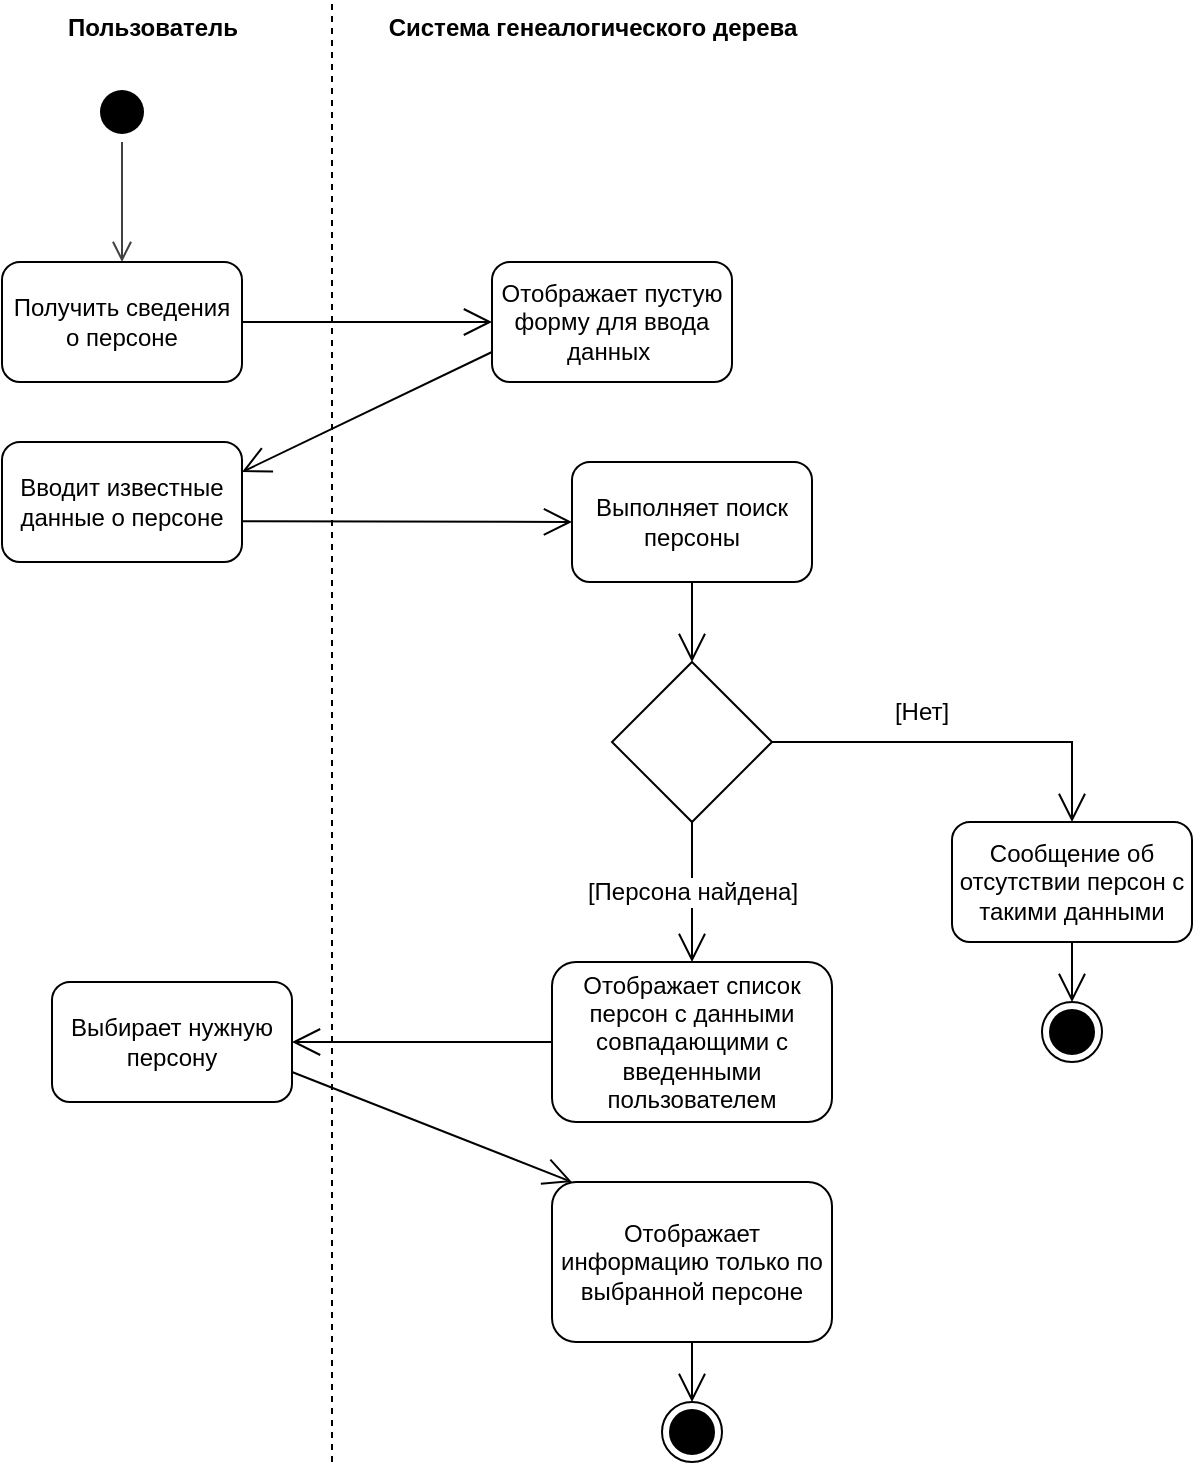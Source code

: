 <mxfile version="27.0.5">
  <diagram name="Страница — 1" id="D7yGDPZh43WwIp_CKNKW">
    <mxGraphModel dx="1186" dy="755" grid="1" gridSize="10" guides="1" tooltips="1" connect="1" arrows="1" fold="1" page="1" pageScale="1" pageWidth="1100" pageHeight="850" math="0" shadow="0">
      <root>
        <mxCell id="0" />
        <mxCell id="1" parent="0" />
        <mxCell id="RAt86igsW2J8RpWUPt7G-1" value="" style="endArrow=none;dashed=1;html=1;rounded=0;" edge="1" parent="1">
          <mxGeometry width="50" height="50" relative="1" as="geometry">
            <mxPoint x="410" y="840" as="sourcePoint" />
            <mxPoint x="410" y="110" as="targetPoint" />
          </mxGeometry>
        </mxCell>
        <mxCell id="RAt86igsW2J8RpWUPt7G-2" value="Пользователь" style="text;align=center;fontStyle=1;verticalAlign=middle;spacingLeft=3;spacingRight=3;strokeColor=none;rotatable=0;points=[[0,0.5],[1,0.5]];portConstraint=eastwest;html=1;" vertex="1" parent="1">
          <mxGeometry x="280" y="110" width="80" height="26" as="geometry" />
        </mxCell>
        <mxCell id="RAt86igsW2J8RpWUPt7G-3" value="Система генеалогического дерева" style="text;align=center;fontStyle=1;verticalAlign=middle;spacingLeft=3;spacingRight=3;strokeColor=none;rotatable=0;points=[[0,0.5],[1,0.5]];portConstraint=eastwest;html=1;" vertex="1" parent="1">
          <mxGeometry x="500" y="110" width="80" height="26" as="geometry" />
        </mxCell>
        <mxCell id="RAt86igsW2J8RpWUPt7G-4" value="" style="ellipse;html=1;shape=startState;fillColor=#000000;strokeColor=none;" vertex="1" parent="1">
          <mxGeometry x="290" y="150" width="30" height="30" as="geometry" />
        </mxCell>
        <mxCell id="RAt86igsW2J8RpWUPt7G-5" value="" style="edgeStyle=orthogonalEdgeStyle;html=1;verticalAlign=bottom;endArrow=open;endSize=8;strokeColor=#404040;rounded=0;" edge="1" parent="1" source="RAt86igsW2J8RpWUPt7G-4">
          <mxGeometry relative="1" as="geometry">
            <mxPoint x="305" y="240" as="targetPoint" />
          </mxGeometry>
        </mxCell>
        <mxCell id="RAt86igsW2J8RpWUPt7G-6" value="Получить сведения о персоне" style="rounded=1;whiteSpace=wrap;html=1;" vertex="1" parent="1">
          <mxGeometry x="245" y="240" width="120" height="60" as="geometry" />
        </mxCell>
        <mxCell id="RAt86igsW2J8RpWUPt7G-7" value="" style="endArrow=open;endFill=1;endSize=12;html=1;rounded=0;exitX=1;exitY=0.5;exitDx=0;exitDy=0;" edge="1" parent="1" source="RAt86igsW2J8RpWUPt7G-6">
          <mxGeometry width="160" relative="1" as="geometry">
            <mxPoint x="370" y="280" as="sourcePoint" />
            <mxPoint x="490" y="270" as="targetPoint" />
          </mxGeometry>
        </mxCell>
        <mxCell id="RAt86igsW2J8RpWUPt7G-8" value="&lt;span style=&quot;line-height: 107%;&quot;&gt;Отображает пустую форму для ввода данных&amp;nbsp;&lt;/span&gt;" style="rounded=1;whiteSpace=wrap;html=1;strokeColor=default;align=center;verticalAlign=middle;fontFamily=Helvetica;fontSize=12;fontColor=default;fillColor=default;" vertex="1" parent="1">
          <mxGeometry x="490" y="240" width="120" height="60" as="geometry" />
        </mxCell>
        <mxCell id="RAt86igsW2J8RpWUPt7G-9" value="" style="endArrow=open;endFill=1;endSize=12;html=1;rounded=0;exitX=0;exitY=0.75;exitDx=0;exitDy=0;entryX=1;entryY=0.25;entryDx=0;entryDy=0;" edge="1" parent="1" source="RAt86igsW2J8RpWUPt7G-8" target="RAt86igsW2J8RpWUPt7G-10">
          <mxGeometry width="160" relative="1" as="geometry">
            <mxPoint x="375" y="280" as="sourcePoint" />
            <mxPoint x="380" y="340" as="targetPoint" />
          </mxGeometry>
        </mxCell>
        <mxCell id="RAt86igsW2J8RpWUPt7G-10" value="Вводит известные данные о персоне" style="rounded=1;whiteSpace=wrap;html=1;" vertex="1" parent="1">
          <mxGeometry x="245" y="330" width="120" height="60" as="geometry" />
        </mxCell>
        <mxCell id="RAt86igsW2J8RpWUPt7G-12" value="" style="endArrow=open;endFill=1;endSize=12;html=1;rounded=0;exitX=1;exitY=0.661;exitDx=0;exitDy=0;entryX=0;entryY=0.5;entryDx=0;entryDy=0;exitPerimeter=0;" edge="1" parent="1" source="RAt86igsW2J8RpWUPt7G-10">
          <mxGeometry width="160" relative="1" as="geometry">
            <mxPoint x="500" y="295" as="sourcePoint" />
            <mxPoint x="530" y="370" as="targetPoint" />
          </mxGeometry>
        </mxCell>
        <mxCell id="RAt86igsW2J8RpWUPt7G-19" value="Выбирает нужную персону" style="rounded=1;whiteSpace=wrap;html=1;" vertex="1" parent="1">
          <mxGeometry x="270" y="600" width="120" height="60" as="geometry" />
        </mxCell>
        <mxCell id="RAt86igsW2J8RpWUPt7G-20" value="" style="endArrow=open;endFill=1;endSize=12;html=1;rounded=0;exitX=1;exitY=0.5;exitDx=0;exitDy=0;entryX=0.5;entryY=0;entryDx=0;entryDy=0;" edge="1" parent="1" source="RAt86igsW2J8RpWUPt7G-21" target="RAt86igsW2J8RpWUPt7G-41">
          <mxGeometry width="160" relative="1" as="geometry">
            <mxPoint x="385" y="700" as="sourcePoint" />
            <mxPoint x="730" y="670" as="targetPoint" />
            <Array as="points">
              <mxPoint x="780" y="480" />
            </Array>
          </mxGeometry>
        </mxCell>
        <mxCell id="RAt86igsW2J8RpWUPt7G-21" value="" style="rhombus;whiteSpace=wrap;html=1;" vertex="1" parent="1">
          <mxGeometry x="550" y="440" width="80" height="80" as="geometry" />
        </mxCell>
        <mxCell id="RAt86igsW2J8RpWUPt7G-22" value="Выполняет поиск персоны" style="rounded=1;whiteSpace=wrap;html=1;" vertex="1" parent="1">
          <mxGeometry x="530" y="340" width="120" height="60" as="geometry" />
        </mxCell>
        <mxCell id="RAt86igsW2J8RpWUPt7G-23" value="" style="endArrow=open;endFill=1;endSize=12;html=1;rounded=0;exitX=0.5;exitY=1;exitDx=0;exitDy=0;entryX=0.5;entryY=0;entryDx=0;entryDy=0;" edge="1" parent="1" source="RAt86igsW2J8RpWUPt7G-22" target="RAt86igsW2J8RpWUPt7G-21">
          <mxGeometry width="160" relative="1" as="geometry">
            <mxPoint x="640" y="560" as="sourcePoint" />
            <mxPoint x="640" y="650" as="targetPoint" />
            <Array as="points" />
          </mxGeometry>
        </mxCell>
        <mxCell id="RAt86igsW2J8RpWUPt7G-24" value="[Нет]" style="text;html=1;align=center;verticalAlign=middle;whiteSpace=wrap;rounded=0;" vertex="1" parent="1">
          <mxGeometry x="610" y="450" width="190" height="30" as="geometry" />
        </mxCell>
        <mxCell id="RAt86igsW2J8RpWUPt7G-25" value="[Персона найдена]" style="endArrow=open;endFill=1;endSize=12;html=1;rounded=0;exitX=0.5;exitY=1;exitDx=0;exitDy=0;fontSize=12;entryX=0.5;entryY=0;entryDx=0;entryDy=0;" edge="1" parent="1" source="RAt86igsW2J8RpWUPt7G-21" target="RAt86igsW2J8RpWUPt7G-26">
          <mxGeometry width="160" relative="1" as="geometry">
            <mxPoint x="580" y="570" as="sourcePoint" />
            <mxPoint x="570" y="750" as="targetPoint" />
            <Array as="points" />
          </mxGeometry>
        </mxCell>
        <mxCell id="RAt86igsW2J8RpWUPt7G-26" value="Отображает список персон с данными совпадающими с введенными пользователем" style="rounded=1;whiteSpace=wrap;html=1;" vertex="1" parent="1">
          <mxGeometry x="520" y="590" width="140" height="80" as="geometry" />
        </mxCell>
        <mxCell id="RAt86igsW2J8RpWUPt7G-27" value="" style="endArrow=open;endFill=1;endSize=12;html=1;rounded=0;exitX=0;exitY=0.5;exitDx=0;exitDy=0;" edge="1" parent="1">
          <mxGeometry width="160" relative="1" as="geometry">
            <mxPoint x="520" y="630" as="sourcePoint" />
            <mxPoint x="390" y="630" as="targetPoint" />
            <Array as="points" />
          </mxGeometry>
        </mxCell>
        <mxCell id="RAt86igsW2J8RpWUPt7G-29" value="" style="endArrow=open;endFill=1;endSize=12;html=1;rounded=0;exitX=1;exitY=0.75;exitDx=0;exitDy=0;entryX=0.071;entryY=0;entryDx=0;entryDy=0;entryPerimeter=0;" edge="1" parent="1" source="RAt86igsW2J8RpWUPt7G-19" target="RAt86igsW2J8RpWUPt7G-45">
          <mxGeometry width="160" relative="1" as="geometry">
            <mxPoint x="380" y="869.66" as="sourcePoint" />
            <mxPoint x="520" y="760" as="targetPoint" />
          </mxGeometry>
        </mxCell>
        <mxCell id="RAt86igsW2J8RpWUPt7G-39" value="" style="ellipse;html=1;shape=endState;fillColor=#000000;strokeColor=default;" vertex="1" parent="1">
          <mxGeometry x="575" y="810" width="30" height="30" as="geometry" />
        </mxCell>
        <mxCell id="RAt86igsW2J8RpWUPt7G-40" value="" style="endArrow=open;endFill=1;endSize=12;html=1;rounded=0;entryX=0.5;entryY=0;entryDx=0;entryDy=0;" edge="1" parent="1">
          <mxGeometry width="160" relative="1" as="geometry">
            <mxPoint x="590" y="780" as="sourcePoint" />
            <mxPoint x="590" y="810" as="targetPoint" />
          </mxGeometry>
        </mxCell>
        <mxCell id="RAt86igsW2J8RpWUPt7G-41" value="Сообщение об отсутствии персон с такими данными" style="rounded=1;whiteSpace=wrap;html=1;" vertex="1" parent="1">
          <mxGeometry x="720" y="520" width="120" height="60" as="geometry" />
        </mxCell>
        <mxCell id="RAt86igsW2J8RpWUPt7G-42" value="" style="ellipse;html=1;shape=endState;fillColor=#000000;strokeColor=default;" vertex="1" parent="1">
          <mxGeometry x="765" y="610" width="30" height="30" as="geometry" />
        </mxCell>
        <mxCell id="RAt86igsW2J8RpWUPt7G-43" value="" style="endArrow=open;endFill=1;endSize=12;html=1;rounded=0;entryX=0.5;entryY=0;entryDx=0;entryDy=0;" edge="1" parent="1">
          <mxGeometry width="160" relative="1" as="geometry">
            <mxPoint x="780" y="580" as="sourcePoint" />
            <mxPoint x="780" y="610" as="targetPoint" />
          </mxGeometry>
        </mxCell>
        <mxCell id="RAt86igsW2J8RpWUPt7G-45" value="Отображает информацию только по выбранной персоне" style="rounded=1;whiteSpace=wrap;html=1;" vertex="1" parent="1">
          <mxGeometry x="520" y="700" width="140" height="80" as="geometry" />
        </mxCell>
      </root>
    </mxGraphModel>
  </diagram>
</mxfile>
